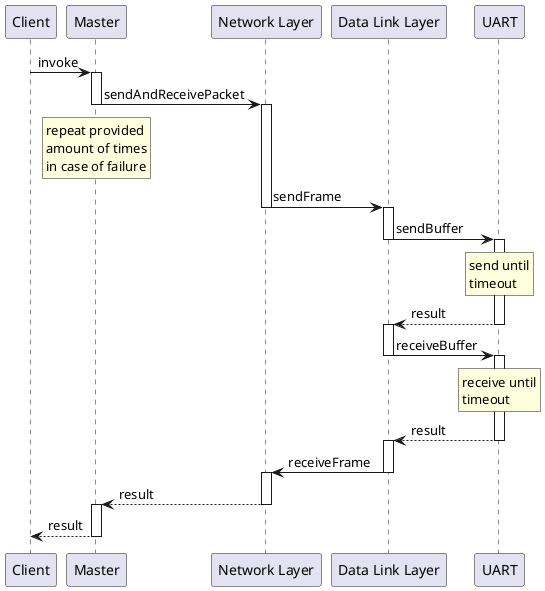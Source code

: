 @startuml

participant Client as C
participant Master
participant "Network Layer" as NL
participant "Data Link Layer" as DL
participant UART

C -> Master: invoke
activate Master

Master -> NL: sendAndReceivePacket
rnote over Master: repeat provided\namount of times\nin case of failure
deactivate Master
activate NL

NL -> DL: sendFrame
deactivate NL
activate DL

DL -> UART: sendBuffer
rnote over UART: send until\ntimeout
deactivate DL
activate UART

UART --> DL: result
deactivate UART
activate DL

DL -> UART: receiveBuffer
rnote over UART: receive until\ntimeout
deactivate DL
activate UART

UART --> DL: result
deactivate UART
activate DL

DL -> NL: receiveFrame
deactivate DL
activate NL

NL --> Master: result
deactivate NL
activate Master

Master --> C: result
deactivate Master


@enduml
